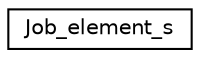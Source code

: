 digraph "Graphical Class Hierarchy"
{
 // LATEX_PDF_SIZE
  edge [fontname="Helvetica",fontsize="10",labelfontname="Helvetica",labelfontsize="10"];
  node [fontname="Helvetica",fontsize="10",shape=record];
  rankdir="LR";
  Node0 [label="Job_element_s",height=0.2,width=0.4,color="black", fillcolor="white", style="filled",URL="$structJob__element__s.html",tooltip=" "];
}
